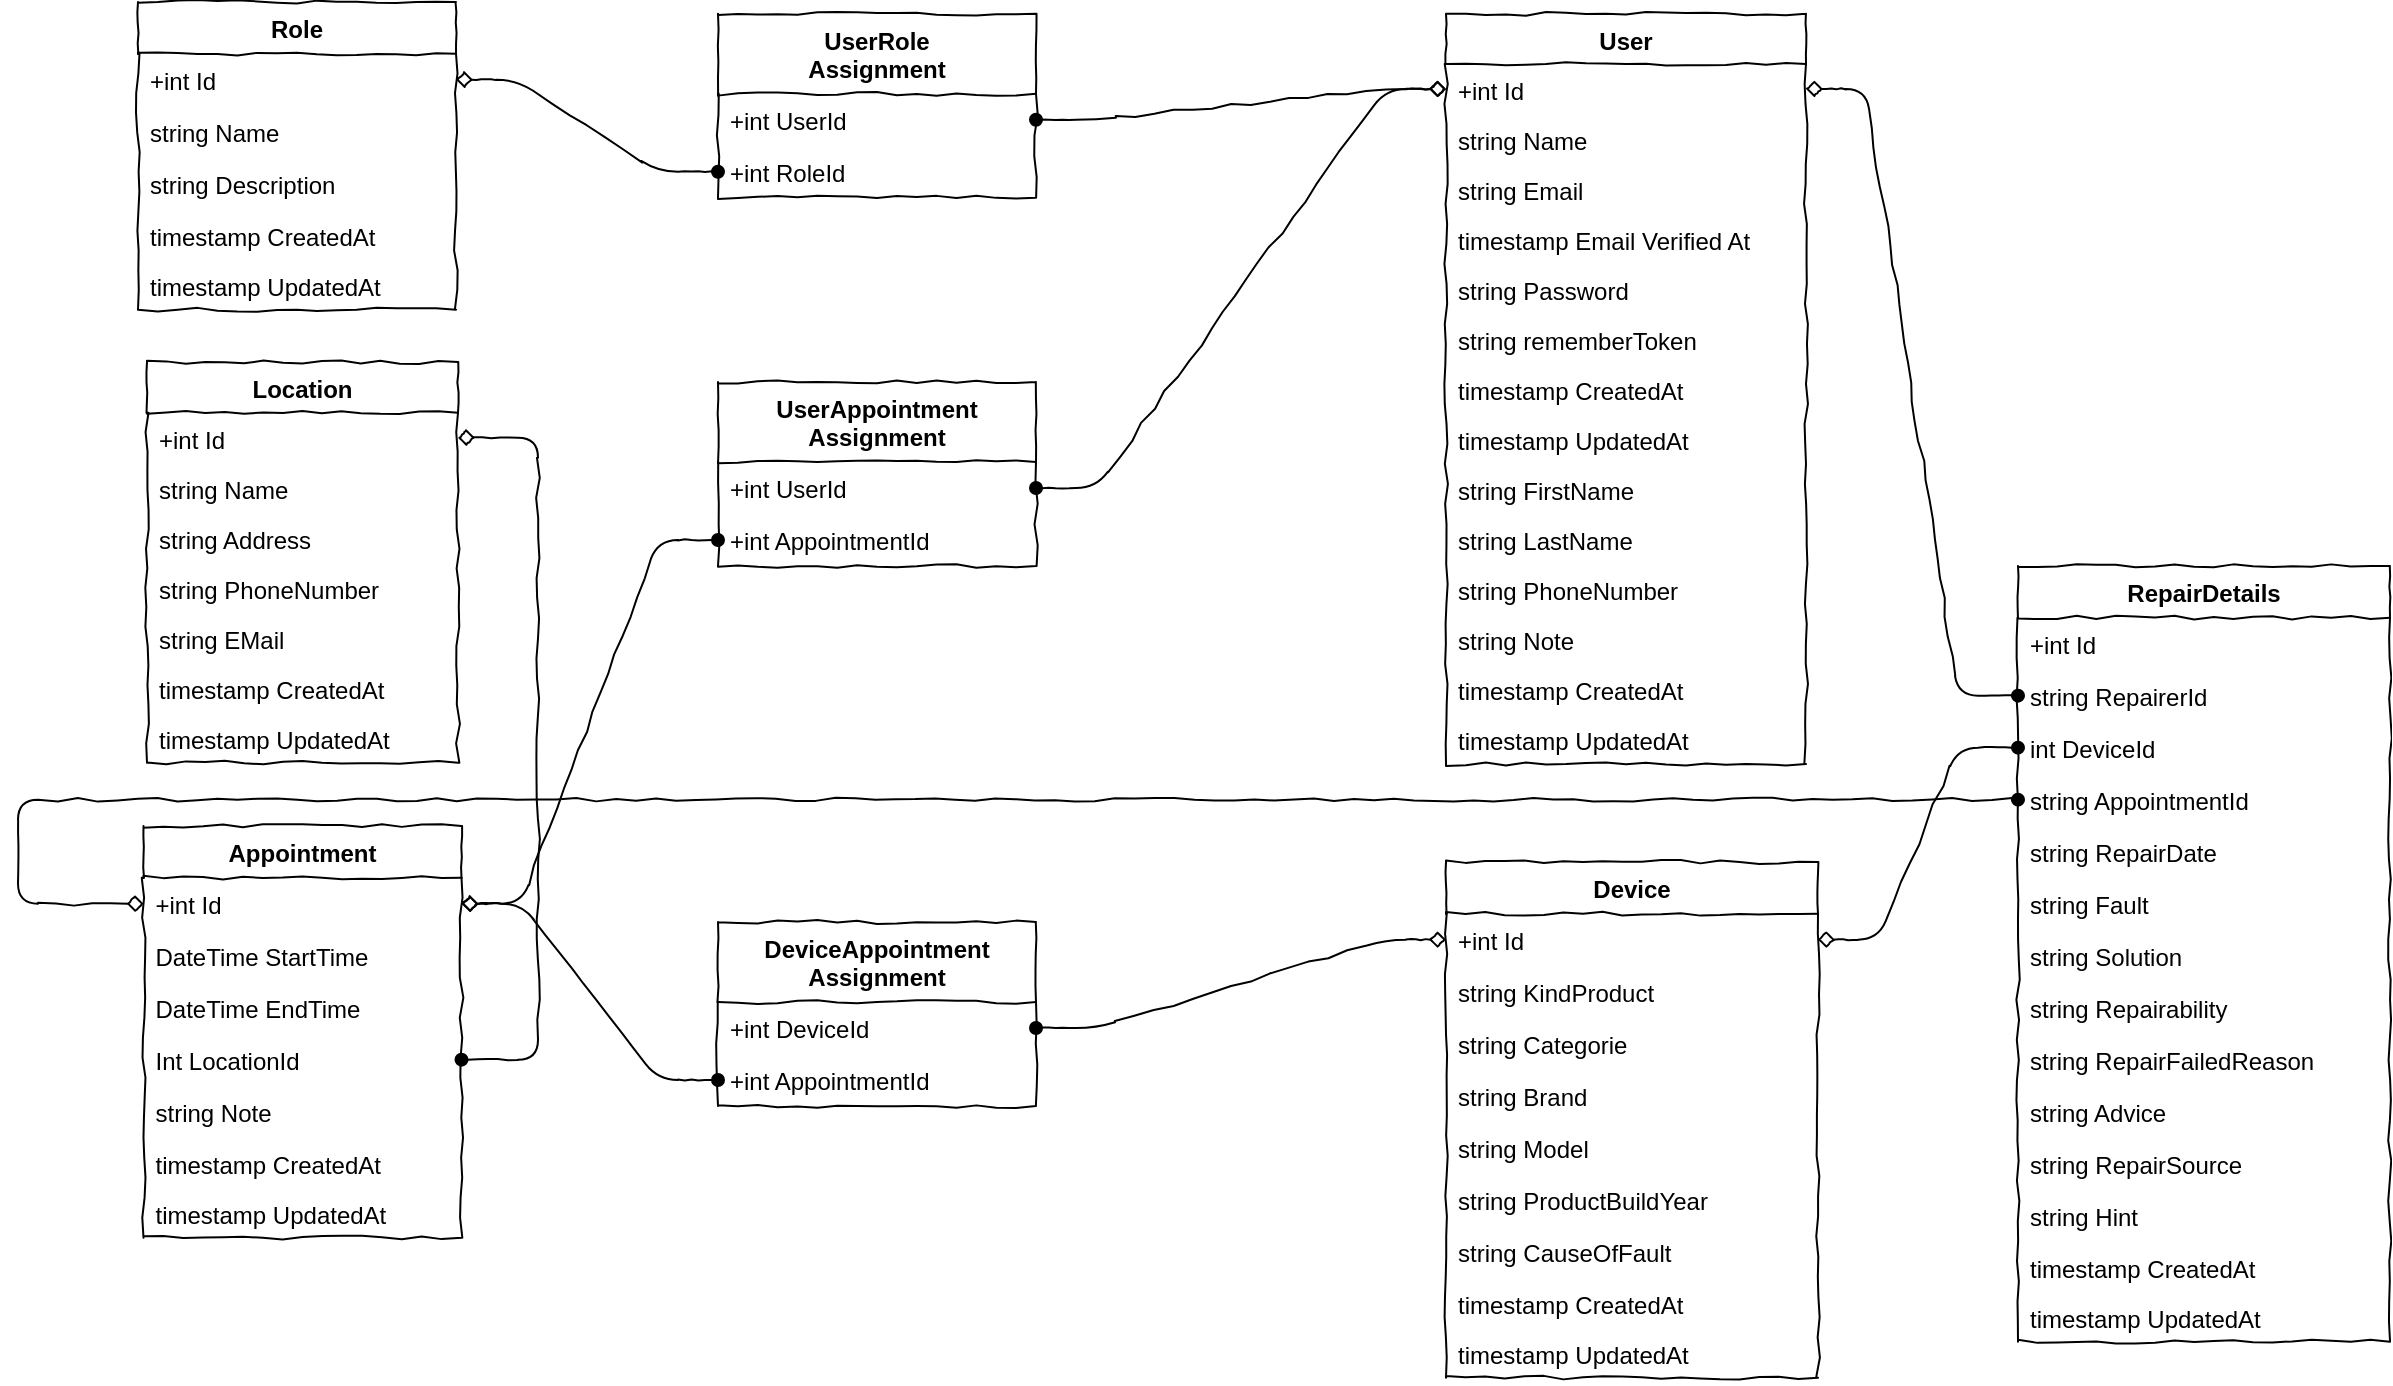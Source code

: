 <mxfile>
    <diagram name="Seite-1" id="6BgWs389JJTcCeiWw3PB">
        <mxGraphModel dx="1794" dy="551" grid="1" gridSize="10" guides="1" tooltips="1" connect="1" arrows="1" fold="1" page="1" pageScale="1" pageWidth="827" pageHeight="1169" math="0" shadow="0">
            <root>
                <mxCell id="0"/>
                <mxCell id="1" parent="0"/>
                <mxCell id="2" value="User" style="swimlane;fontStyle=1;align=center;verticalAlign=top;childLayout=stackLayout;horizontal=1;startSize=25.067;horizontalStack=0;resizeParent=1;resizeParentMax=0;resizeLast=0;collapsible=0;marginBottom=0;comic=1;" parent="1" vertex="1">
                    <mxGeometry x="324" y="65.91" width="180" height="375.067" as="geometry"/>
                </mxCell>
                <mxCell id="3" value="+int Id" style="text;strokeColor=none;fillColor=none;align=left;verticalAlign=top;spacingLeft=4;spacingRight=4;overflow=hidden;rotatable=0;points=[[0,0.5],[1,0.5]];portConstraint=eastwest;comic=1;" parent="2" vertex="1">
                    <mxGeometry y="25.067" width="180" height="25" as="geometry"/>
                </mxCell>
                <mxCell id="4" value="string Name" style="text;strokeColor=none;fillColor=none;align=left;verticalAlign=top;spacingLeft=4;spacingRight=4;overflow=hidden;rotatable=0;points=[[0,0.5],[1,0.5]];portConstraint=eastwest;comic=1;" parent="2" vertex="1">
                    <mxGeometry y="50.067" width="180" height="25" as="geometry"/>
                </mxCell>
                <mxCell id="5" value="string Email" style="text;strokeColor=none;fillColor=none;align=left;verticalAlign=top;spacingLeft=4;spacingRight=4;overflow=hidden;rotatable=0;points=[[0,0.5],[1,0.5]];portConstraint=eastwest;comic=1;" parent="2" vertex="1">
                    <mxGeometry y="75.067" width="180" height="25" as="geometry"/>
                </mxCell>
                <mxCell id="6" value="timestamp Email Verified At" style="text;strokeColor=none;fillColor=none;align=left;verticalAlign=top;spacingLeft=4;spacingRight=4;overflow=hidden;rotatable=0;points=[[0,0.5],[1,0.5]];portConstraint=eastwest;comic=1;" parent="2" vertex="1">
                    <mxGeometry y="100.067" width="180" height="25" as="geometry"/>
                </mxCell>
                <mxCell id="7" value="string Password" style="text;strokeColor=none;fillColor=none;align=left;verticalAlign=top;spacingLeft=4;spacingRight=4;overflow=hidden;rotatable=0;points=[[0,0.5],[1,0.5]];portConstraint=eastwest;comic=1;" parent="2" vertex="1">
                    <mxGeometry y="125.067" width="180" height="25" as="geometry"/>
                </mxCell>
                <mxCell id="8" value="string rememberToken" style="text;strokeColor=none;fillColor=none;align=left;verticalAlign=top;spacingLeft=4;spacingRight=4;overflow=hidden;rotatable=0;points=[[0,0.5],[1,0.5]];portConstraint=eastwest;comic=1;" parent="2" vertex="1">
                    <mxGeometry y="150.067" width="180" height="25" as="geometry"/>
                </mxCell>
                <mxCell id="9" value="timestamp CreatedAt" style="text;strokeColor=none;fillColor=none;align=left;verticalAlign=top;spacingLeft=4;spacingRight=4;overflow=hidden;rotatable=0;points=[[0,0.5],[1,0.5]];portConstraint=eastwest;comic=1;" parent="2" vertex="1">
                    <mxGeometry y="175.067" width="180" height="25" as="geometry"/>
                </mxCell>
                <mxCell id="110" value="timestamp UpdatedAt" style="text;strokeColor=none;fillColor=none;align=left;verticalAlign=top;spacingLeft=4;spacingRight=4;overflow=hidden;rotatable=0;points=[[0,0.5],[1,0.5]];portConstraint=eastwest;comic=1;" parent="2" vertex="1">
                    <mxGeometry y="200.067" width="180" height="25" as="geometry"/>
                </mxCell>
                <mxCell id="111" value="string FirstName" style="text;strokeColor=none;fillColor=none;align=left;verticalAlign=top;spacingLeft=4;spacingRight=4;overflow=hidden;rotatable=0;points=[[0,0.5],[1,0.5]];portConstraint=eastwest;comic=1;" parent="2" vertex="1">
                    <mxGeometry y="225.067" width="180" height="25" as="geometry"/>
                </mxCell>
                <mxCell id="112" value="string LastName" style="text;strokeColor=none;fillColor=none;align=left;verticalAlign=top;spacingLeft=4;spacingRight=4;overflow=hidden;rotatable=0;points=[[0,0.5],[1,0.5]];portConstraint=eastwest;comic=1;" parent="2" vertex="1">
                    <mxGeometry y="250.067" width="180" height="25" as="geometry"/>
                </mxCell>
                <mxCell id="140" value="string PhoneNumber" style="text;strokeColor=none;fillColor=none;align=left;verticalAlign=top;spacingLeft=4;spacingRight=4;overflow=hidden;rotatable=0;points=[[0,0.5],[1,0.5]];portConstraint=eastwest;comic=1;" parent="2" vertex="1">
                    <mxGeometry y="275.067" width="180" height="25" as="geometry"/>
                </mxCell>
                <mxCell id="113" value="string Note" style="text;strokeColor=none;fillColor=none;align=left;verticalAlign=top;spacingLeft=4;spacingRight=4;overflow=hidden;rotatable=0;points=[[0,0.5],[1,0.5]];portConstraint=eastwest;comic=1;" parent="2" vertex="1">
                    <mxGeometry y="300.067" width="180" height="25" as="geometry"/>
                </mxCell>
                <mxCell id="209" value="timestamp CreatedAt" style="text;strokeColor=none;fillColor=none;align=left;verticalAlign=top;spacingLeft=4;spacingRight=4;overflow=hidden;rotatable=0;points=[[0,0.5],[1,0.5]];portConstraint=eastwest;comic=1;" vertex="1" parent="2">
                    <mxGeometry y="325.067" width="180" height="25" as="geometry"/>
                </mxCell>
                <mxCell id="210" value="timestamp UpdatedAt" style="text;strokeColor=none;fillColor=none;align=left;verticalAlign=top;spacingLeft=4;spacingRight=4;overflow=hidden;rotatable=0;points=[[0,0.5],[1,0.5]];portConstraint=eastwest;comic=1;" vertex="1" parent="2">
                    <mxGeometry y="350.067" width="180" height="25" as="geometry"/>
                </mxCell>
                <mxCell id="10" value="Location" style="swimlane;fontStyle=1;align=center;verticalAlign=top;childLayout=stackLayout;horizontal=1;startSize=25.385;horizontalStack=0;resizeParent=1;resizeParentMax=0;resizeLast=0;collapsible=0;marginBottom=0;comic=1;" parent="1" vertex="1">
                    <mxGeometry x="-325.5" y="240" width="155.5" height="200.385" as="geometry"/>
                </mxCell>
                <mxCell id="11" value="+int Id" style="text;strokeColor=none;fillColor=none;align=left;verticalAlign=top;spacingLeft=4;spacingRight=4;overflow=hidden;rotatable=0;points=[[0,0.5],[1,0.5]];portConstraint=eastwest;comic=1;" parent="10" vertex="1">
                    <mxGeometry y="25.385" width="155.5" height="25" as="geometry"/>
                </mxCell>
                <mxCell id="12" value="string Name" style="text;strokeColor=none;fillColor=none;align=left;verticalAlign=top;spacingLeft=4;spacingRight=4;overflow=hidden;rotatable=0;points=[[0,0.5],[1,0.5]];portConstraint=eastwest;comic=1;" parent="10" vertex="1">
                    <mxGeometry y="50.385" width="155.5" height="25" as="geometry"/>
                </mxCell>
                <mxCell id="13" value="string Address" style="text;strokeColor=none;fillColor=none;align=left;verticalAlign=top;spacingLeft=4;spacingRight=4;overflow=hidden;rotatable=0;points=[[0,0.5],[1,0.5]];portConstraint=eastwest;comic=1;" parent="10" vertex="1">
                    <mxGeometry y="75.385" width="155.5" height="25" as="geometry"/>
                </mxCell>
                <mxCell id="14" value="string PhoneNumber" style="text;strokeColor=none;fillColor=none;align=left;verticalAlign=top;spacingLeft=4;spacingRight=4;overflow=hidden;rotatable=0;points=[[0,0.5],[1,0.5]];portConstraint=eastwest;comic=1;" parent="10" vertex="1">
                    <mxGeometry y="100.385" width="155.5" height="25" as="geometry"/>
                </mxCell>
                <mxCell id="15" value="string EMail" style="text;strokeColor=none;fillColor=none;align=left;verticalAlign=top;spacingLeft=4;spacingRight=4;overflow=hidden;rotatable=0;points=[[0,0.5],[1,0.5]];portConstraint=eastwest;comic=1;" parent="10" vertex="1">
                    <mxGeometry y="125.385" width="155.5" height="25" as="geometry"/>
                </mxCell>
                <mxCell id="201" value="timestamp CreatedAt" style="text;strokeColor=none;fillColor=none;align=left;verticalAlign=top;spacingLeft=4;spacingRight=4;overflow=hidden;rotatable=0;points=[[0,0.5],[1,0.5]];portConstraint=eastwest;comic=1;" vertex="1" parent="10">
                    <mxGeometry y="150.385" width="155.5" height="25" as="geometry"/>
                </mxCell>
                <mxCell id="203" value="timestamp UpdatedAt" style="text;strokeColor=none;fillColor=none;align=left;verticalAlign=top;spacingLeft=4;spacingRight=4;overflow=hidden;rotatable=0;points=[[0,0.5],[1,0.5]];portConstraint=eastwest;comic=1;" vertex="1" parent="10">
                    <mxGeometry y="175.385" width="155.5" height="25" as="geometry"/>
                </mxCell>
                <mxCell id="17" value="Appointment" style="swimlane;fontStyle=1;align=center;verticalAlign=top;childLayout=stackLayout;horizontal=1;startSize=25.818;horizontalStack=0;resizeParent=1;resizeParentMax=0;resizeLast=0;collapsible=0;marginBottom=0;comic=1;" parent="1" vertex="1">
                    <mxGeometry x="-327.25" y="472" width="159" height="205.818" as="geometry"/>
                </mxCell>
                <mxCell id="18" value="+int Id" style="text;strokeColor=none;fillColor=none;align=left;verticalAlign=top;spacingLeft=4;spacingRight=4;overflow=hidden;rotatable=0;points=[[0,0.5],[1,0.5]];portConstraint=eastwest;comic=1;" parent="17" vertex="1">
                    <mxGeometry y="25.818" width="159" height="26" as="geometry"/>
                </mxCell>
                <mxCell id="19" value="DateTime StartTime" style="text;strokeColor=none;fillColor=none;align=left;verticalAlign=top;spacingLeft=4;spacingRight=4;overflow=hidden;rotatable=0;points=[[0,0.5],[1,0.5]];portConstraint=eastwest;comic=1;" parent="17" vertex="1">
                    <mxGeometry y="51.818" width="159" height="26" as="geometry"/>
                </mxCell>
                <mxCell id="20" value="DateTime EndTime" style="text;strokeColor=none;fillColor=none;align=left;verticalAlign=top;spacingLeft=4;spacingRight=4;overflow=hidden;rotatable=0;points=[[0,0.5],[1,0.5]];portConstraint=eastwest;comic=1;" parent="17" vertex="1">
                    <mxGeometry y="77.818" width="159" height="26" as="geometry"/>
                </mxCell>
                <mxCell id="21" value="Int LocationId" style="text;strokeColor=none;fillColor=none;align=left;verticalAlign=top;spacingLeft=4;spacingRight=4;overflow=hidden;rotatable=0;points=[[0,0.5],[1,0.5]];portConstraint=eastwest;comic=1;" parent="17" vertex="1">
                    <mxGeometry y="103.818" width="159" height="26" as="geometry"/>
                </mxCell>
                <mxCell id="38" value="string Note" style="text;strokeColor=none;fillColor=none;align=left;verticalAlign=top;spacingLeft=4;spacingRight=4;overflow=hidden;rotatable=0;points=[[0,0.5],[1,0.5]];portConstraint=eastwest;comic=1;" parent="17" vertex="1">
                    <mxGeometry y="129.818" width="159" height="26" as="geometry"/>
                </mxCell>
                <mxCell id="204" value="timestamp CreatedAt" style="text;strokeColor=none;fillColor=none;align=left;verticalAlign=top;spacingLeft=4;spacingRight=4;overflow=hidden;rotatable=0;points=[[0,0.5],[1,0.5]];portConstraint=eastwest;comic=1;" vertex="1" parent="17">
                    <mxGeometry y="155.818" width="159" height="25" as="geometry"/>
                </mxCell>
                <mxCell id="202" value="timestamp UpdatedAt" style="text;strokeColor=none;fillColor=none;align=left;verticalAlign=top;spacingLeft=4;spacingRight=4;overflow=hidden;rotatable=0;points=[[0,0.5],[1,0.5]];portConstraint=eastwest;comic=1;" vertex="1" parent="17">
                    <mxGeometry y="180.818" width="159" height="25" as="geometry"/>
                </mxCell>
                <mxCell id="33" value="Device" style="swimlane;fontStyle=1;align=center;verticalAlign=top;childLayout=stackLayout;horizontal=1;startSize=25.818;horizontalStack=0;resizeParent=1;resizeParentMax=0;resizeLast=0;collapsible=0;marginBottom=0;comic=1;" parent="1" vertex="1">
                    <mxGeometry x="324" y="490" width="186" height="257.818" as="geometry"/>
                </mxCell>
                <mxCell id="34" value="+int Id" style="text;strokeColor=none;fillColor=none;align=left;verticalAlign=top;spacingLeft=4;spacingRight=4;overflow=hidden;rotatable=0;points=[[0,0.5],[1,0.5]];portConstraint=eastwest;comic=1;" parent="33" vertex="1">
                    <mxGeometry y="25.818" width="186" height="26" as="geometry"/>
                </mxCell>
                <mxCell id="35" value="string KindProduct" style="text;strokeColor=none;fillColor=none;align=left;verticalAlign=top;spacingLeft=4;spacingRight=4;overflow=hidden;rotatable=0;points=[[0,0.5],[1,0.5]];portConstraint=eastwest;comic=1;" parent="33" vertex="1">
                    <mxGeometry y="51.818" width="186" height="26" as="geometry"/>
                </mxCell>
                <mxCell id="36" value="string Categorie" style="text;strokeColor=none;fillColor=none;align=left;verticalAlign=top;spacingLeft=4;spacingRight=4;overflow=hidden;rotatable=0;points=[[0,0.5],[1,0.5]];portConstraint=eastwest;comic=1;" parent="33" vertex="1">
                    <mxGeometry y="77.818" width="186" height="26" as="geometry"/>
                </mxCell>
                <mxCell id="37" value="string Brand" style="text;strokeColor=none;fillColor=none;align=left;verticalAlign=top;spacingLeft=4;spacingRight=4;overflow=hidden;rotatable=0;points=[[0,0.5],[1,0.5]];portConstraint=eastwest;comic=1;" parent="33" vertex="1">
                    <mxGeometry y="103.818" width="186" height="26" as="geometry"/>
                </mxCell>
                <mxCell id="40" value="string Model" style="text;strokeColor=none;fillColor=none;align=left;verticalAlign=top;spacingLeft=4;spacingRight=4;overflow=hidden;rotatable=0;points=[[0,0.5],[1,0.5]];portConstraint=eastwest;comic=1;" parent="33" vertex="1">
                    <mxGeometry y="129.818" width="186" height="26" as="geometry"/>
                </mxCell>
                <mxCell id="39" value="string ProductBuildYear" style="text;strokeColor=none;fillColor=none;align=left;verticalAlign=top;spacingLeft=4;spacingRight=4;overflow=hidden;rotatable=0;points=[[0,0.5],[1,0.5]];portConstraint=eastwest;comic=1;" parent="33" vertex="1">
                    <mxGeometry y="155.818" width="186" height="26" as="geometry"/>
                </mxCell>
                <mxCell id="41" value="string CauseOfFault" style="text;strokeColor=none;fillColor=none;align=left;verticalAlign=top;spacingLeft=4;spacingRight=4;overflow=hidden;rotatable=0;points=[[0,0.5],[1,0.5]];portConstraint=eastwest;comic=1;" parent="33" vertex="1">
                    <mxGeometry y="181.818" width="186" height="26" as="geometry"/>
                </mxCell>
                <mxCell id="208" value="timestamp CreatedAt" style="text;strokeColor=none;fillColor=none;align=left;verticalAlign=top;spacingLeft=4;spacingRight=4;overflow=hidden;rotatable=0;points=[[0,0.5],[1,0.5]];portConstraint=eastwest;comic=1;" vertex="1" parent="33">
                    <mxGeometry y="207.818" width="186" height="25" as="geometry"/>
                </mxCell>
                <mxCell id="206" value="timestamp UpdatedAt" style="text;strokeColor=none;fillColor=none;align=left;verticalAlign=top;spacingLeft=4;spacingRight=4;overflow=hidden;rotatable=0;points=[[0,0.5],[1,0.5]];portConstraint=eastwest;comic=1;" vertex="1" parent="33">
                    <mxGeometry y="232.818" width="186" height="25" as="geometry"/>
                </mxCell>
                <mxCell id="47" value="DeviceAppointment&#10;Assignment" style="swimlane;fontStyle=1;align=center;verticalAlign=top;childLayout=stackLayout;horizontal=1;startSize=40;horizontalStack=0;resizeParent=1;resizeParentMax=0;resizeLast=0;collapsible=0;marginBottom=0;comic=1;" parent="1" vertex="1">
                    <mxGeometry x="-40" y="520" width="159" height="92" as="geometry"/>
                </mxCell>
                <mxCell id="49" value="+int DeviceId" style="text;strokeColor=none;fillColor=none;align=left;verticalAlign=top;spacingLeft=4;spacingRight=4;overflow=hidden;rotatable=0;points=[[0,0.5],[1,0.5]];portConstraint=eastwest;comic=1;" parent="47" vertex="1">
                    <mxGeometry y="40" width="159" height="26" as="geometry"/>
                </mxCell>
                <mxCell id="48" value="+int AppointmentId" style="text;strokeColor=none;fillColor=none;align=left;verticalAlign=top;spacingLeft=4;spacingRight=4;overflow=hidden;rotatable=0;points=[[0,0.5],[1,0.5]];portConstraint=eastwest;comic=1;" parent="47" vertex="1">
                    <mxGeometry y="66" width="159" height="26" as="geometry"/>
                </mxCell>
                <mxCell id="52" style="edgeStyle=entityRelationEdgeStyle;html=1;exitX=1;exitY=0.5;exitDx=0;exitDy=0;entryX=0;entryY=0.5;entryDx=0;entryDy=0;endArrow=diamond;endFill=0;startArrow=oval;startFill=1;comic=1;" parent="1" source="49" target="34" edge="1">
                    <mxGeometry relative="1" as="geometry"/>
                </mxCell>
                <mxCell id="53" style="edgeStyle=entityRelationEdgeStyle;html=1;exitX=1;exitY=0.5;exitDx=0;exitDy=0;startArrow=diamond;startFill=0;endArrow=oval;endFill=1;comic=1;" parent="1" source="18" target="48" edge="1">
                    <mxGeometry relative="1" as="geometry"/>
                </mxCell>
                <mxCell id="54" value="UserAppointment&#10;Assignment" style="swimlane;fontStyle=1;align=center;verticalAlign=top;childLayout=stackLayout;horizontal=1;startSize=40;horizontalStack=0;resizeParent=1;resizeParentMax=0;resizeLast=0;collapsible=0;marginBottom=0;comic=1;" parent="1" vertex="1">
                    <mxGeometry x="-40" y="250" width="159" height="92" as="geometry"/>
                </mxCell>
                <mxCell id="55" value="+int UserId" style="text;strokeColor=none;fillColor=none;align=left;verticalAlign=top;spacingLeft=4;spacingRight=4;overflow=hidden;rotatable=0;points=[[0,0.5],[1,0.5]];portConstraint=eastwest;comic=1;" parent="54" vertex="1">
                    <mxGeometry y="40" width="159" height="26" as="geometry"/>
                </mxCell>
                <mxCell id="56" value="+int AppointmentId" style="text;strokeColor=none;fillColor=none;align=left;verticalAlign=top;spacingLeft=4;spacingRight=4;overflow=hidden;rotatable=0;points=[[0,0.5],[1,0.5]];portConstraint=eastwest;comic=1;" parent="54" vertex="1">
                    <mxGeometry y="66" width="159" height="26" as="geometry"/>
                </mxCell>
                <mxCell id="60" style="edgeStyle=entityRelationEdgeStyle;html=1;exitX=1;exitY=0.5;exitDx=0;exitDy=0;entryX=0;entryY=0.5;entryDx=0;entryDy=0;startArrow=diamond;startFill=0;endArrow=oval;endFill=1;comic=1;" parent="1" source="18" target="56" edge="1">
                    <mxGeometry relative="1" as="geometry"/>
                </mxCell>
                <mxCell id="129" value="Role" style="swimlane;fontStyle=1;align=center;verticalAlign=top;childLayout=stackLayout;horizontal=1;startSize=25.818;horizontalStack=0;resizeParent=1;resizeParentMax=0;resizeLast=0;collapsible=0;marginBottom=0;comic=1;" parent="1" vertex="1">
                    <mxGeometry x="-330" y="60" width="159" height="153.818" as="geometry"/>
                </mxCell>
                <mxCell id="130" value="+int Id" style="text;strokeColor=none;fillColor=none;align=left;verticalAlign=top;spacingLeft=4;spacingRight=4;overflow=hidden;rotatable=0;points=[[0,0.5],[1,0.5]];portConstraint=eastwest;comic=1;" parent="129" vertex="1">
                    <mxGeometry y="25.818" width="159" height="26" as="geometry"/>
                </mxCell>
                <mxCell id="131" value="string Name" style="text;strokeColor=none;fillColor=none;align=left;verticalAlign=top;spacingLeft=4;spacingRight=4;overflow=hidden;rotatable=0;points=[[0,0.5],[1,0.5]];portConstraint=eastwest;comic=1;" parent="129" vertex="1">
                    <mxGeometry y="51.818" width="159" height="26" as="geometry"/>
                </mxCell>
                <mxCell id="132" value="string Description" style="text;strokeColor=none;fillColor=none;align=left;verticalAlign=top;spacingLeft=4;spacingRight=4;overflow=hidden;rotatable=0;points=[[0,0.5],[1,0.5]];portConstraint=eastwest;comic=1;" parent="129" vertex="1">
                    <mxGeometry y="77.818" width="159" height="26" as="geometry"/>
                </mxCell>
                <mxCell id="211" value="timestamp CreatedAt" style="text;strokeColor=none;fillColor=none;align=left;verticalAlign=top;spacingLeft=4;spacingRight=4;overflow=hidden;rotatable=0;points=[[0,0.5],[1,0.5]];portConstraint=eastwest;comic=1;" vertex="1" parent="129">
                    <mxGeometry y="103.818" width="159" height="25" as="geometry"/>
                </mxCell>
                <mxCell id="212" value="timestamp UpdatedAt" style="text;strokeColor=none;fillColor=none;align=left;verticalAlign=top;spacingLeft=4;spacingRight=4;overflow=hidden;rotatable=0;points=[[0,0.5],[1,0.5]];portConstraint=eastwest;comic=1;" vertex="1" parent="129">
                    <mxGeometry y="128.818" width="159" height="25" as="geometry"/>
                </mxCell>
                <mxCell id="135" value="UserRole&#10;Assignment" style="swimlane;fontStyle=1;align=center;verticalAlign=top;childLayout=stackLayout;horizontal=1;startSize=40;horizontalStack=0;resizeParent=1;resizeParentMax=0;resizeLast=0;collapsible=0;marginBottom=0;comic=1;" parent="1" vertex="1">
                    <mxGeometry x="-40" y="65.91" width="159" height="92" as="geometry"/>
                </mxCell>
                <mxCell id="136" value="+int UserId" style="text;strokeColor=none;fillColor=none;align=left;verticalAlign=top;spacingLeft=4;spacingRight=4;overflow=hidden;rotatable=0;points=[[0,0.5],[1,0.5]];portConstraint=eastwest;comic=1;" parent="135" vertex="1">
                    <mxGeometry y="40" width="159" height="26" as="geometry"/>
                </mxCell>
                <mxCell id="137" value="+int RoleId" style="text;strokeColor=none;fillColor=none;align=left;verticalAlign=top;spacingLeft=4;spacingRight=4;overflow=hidden;rotatable=0;points=[[0,0.5],[1,0.5]];portConstraint=eastwest;comic=1;" parent="135" vertex="1">
                    <mxGeometry y="66" width="159" height="26" as="geometry"/>
                </mxCell>
                <mxCell id="138" style="edgeStyle=entityRelationEdgeStyle;html=1;exitX=1;exitY=0.5;exitDx=0;exitDy=0;entryX=0;entryY=0.5;entryDx=0;entryDy=0;endArrow=diamond;endFill=0;startArrow=oval;startFill=1;comic=1;" parent="1" source="136" target="3" edge="1">
                    <mxGeometry relative="1" as="geometry"/>
                </mxCell>
                <mxCell id="139" style="edgeStyle=entityRelationEdgeStyle;html=1;exitX=0;exitY=0.5;exitDx=0;exitDy=0;entryX=1;entryY=0.5;entryDx=0;entryDy=0;startArrow=oval;startFill=1;endArrow=diamond;endFill=0;comic=1;" parent="1" source="137" target="130" edge="1">
                    <mxGeometry relative="1" as="geometry"/>
                </mxCell>
                <mxCell id="141" style="edgeStyle=entityRelationEdgeStyle;html=1;exitX=1;exitY=0.5;exitDx=0;exitDy=0;startArrow=oval;startFill=1;endArrow=diamond;endFill=0;entryX=0;entryY=0.5;entryDx=0;entryDy=0;comic=1;" parent="1" source="55" target="3" edge="1">
                    <mxGeometry relative="1" as="geometry">
                        <mxPoint x="320" y="103" as="targetPoint"/>
                    </mxGeometry>
                </mxCell>
                <mxCell id="182" style="edgeStyle=elbowEdgeStyle;html=1;exitX=1;exitY=0.5;exitDx=0;exitDy=0;startArrow=diamond;startFill=0;endArrow=oval;endFill=1;comic=1;sourcePortConstraint=west;targetPortConstraint=west;orthogonalLoop=0;anchorPointDirection=1;arcSize=20;jumpStyle=none;" parent="1" source="11" target="21" edge="1">
                    <mxGeometry relative="1" as="geometry">
                        <Array as="points">
                            <mxPoint x="-130" y="440"/>
                        </Array>
                    </mxGeometry>
                </mxCell>
                <mxCell id="183" value="RepairDetails" style="swimlane;fontStyle=1;align=center;verticalAlign=top;childLayout=stackLayout;horizontal=1;startSize=25.818;horizontalStack=0;resizeParent=1;resizeParentMax=0;resizeLast=0;collapsible=0;marginBottom=0;comic=1;" parent="1" vertex="1">
                    <mxGeometry x="610" y="342" width="186" height="387.818" as="geometry"/>
                </mxCell>
                <mxCell id="184" value="+int Id" style="text;strokeColor=none;fillColor=none;align=left;verticalAlign=top;spacingLeft=4;spacingRight=4;overflow=hidden;rotatable=0;points=[[0,0.5],[1,0.5]];portConstraint=eastwest;comic=1;" parent="183" vertex="1">
                    <mxGeometry y="25.818" width="186" height="26" as="geometry"/>
                </mxCell>
                <mxCell id="185" value="string RepairerId" style="text;strokeColor=none;fillColor=none;align=left;verticalAlign=top;spacingLeft=4;spacingRight=4;overflow=hidden;rotatable=0;points=[[0,0.5],[1,0.5]];portConstraint=eastwest;comic=1;" parent="183" vertex="1">
                    <mxGeometry y="51.818" width="186" height="26" as="geometry"/>
                </mxCell>
                <mxCell id="186" value="int DeviceId" style="text;strokeColor=none;fillColor=none;align=left;verticalAlign=top;spacingLeft=4;spacingRight=4;overflow=hidden;rotatable=0;points=[[0,0.5],[1,0.5]];portConstraint=eastwest;comic=1;" parent="183" vertex="1">
                    <mxGeometry y="77.818" width="186" height="26" as="geometry"/>
                </mxCell>
                <mxCell id="187" value="string AppointmentId" style="text;strokeColor=none;fillColor=none;align=left;verticalAlign=top;spacingLeft=4;spacingRight=4;overflow=hidden;rotatable=0;points=[[0,0.5],[1,0.5]];portConstraint=eastwest;comic=1;" parent="183" vertex="1">
                    <mxGeometry y="103.818" width="186" height="26" as="geometry"/>
                </mxCell>
                <mxCell id="188" value="string RepairDate" style="text;strokeColor=none;fillColor=none;align=left;verticalAlign=top;spacingLeft=4;spacingRight=4;overflow=hidden;rotatable=0;points=[[0,0.5],[1,0.5]];portConstraint=eastwest;comic=1;" parent="183" vertex="1">
                    <mxGeometry y="129.818" width="186" height="26" as="geometry"/>
                </mxCell>
                <mxCell id="189" value="string Fault" style="text;strokeColor=none;fillColor=none;align=left;verticalAlign=top;spacingLeft=4;spacingRight=4;overflow=hidden;rotatable=0;points=[[0,0.5],[1,0.5]];portConstraint=eastwest;comic=1;" parent="183" vertex="1">
                    <mxGeometry y="155.818" width="186" height="26" as="geometry"/>
                </mxCell>
                <mxCell id="190" value="string Solution" style="text;strokeColor=none;fillColor=none;align=left;verticalAlign=top;spacingLeft=4;spacingRight=4;overflow=hidden;rotatable=0;points=[[0,0.5],[1,0.5]];portConstraint=eastwest;comic=1;" parent="183" vertex="1">
                    <mxGeometry y="181.818" width="186" height="26" as="geometry"/>
                </mxCell>
                <mxCell id="191" value="string Repairability" style="text;strokeColor=none;fillColor=none;align=left;verticalAlign=top;spacingLeft=4;spacingRight=4;overflow=hidden;rotatable=0;points=[[0,0.5],[1,0.5]];portConstraint=eastwest;comic=1;" parent="183" vertex="1">
                    <mxGeometry y="207.818" width="186" height="26" as="geometry"/>
                </mxCell>
                <mxCell id="192" value="string RepairFailedReason" style="text;strokeColor=none;fillColor=none;align=left;verticalAlign=top;spacingLeft=4;spacingRight=4;overflow=hidden;rotatable=0;points=[[0,0.5],[1,0.5]];portConstraint=eastwest;comic=1;" parent="183" vertex="1">
                    <mxGeometry y="233.818" width="186" height="26" as="geometry"/>
                </mxCell>
                <mxCell id="193" value="string Advice" style="text;strokeColor=none;fillColor=none;align=left;verticalAlign=top;spacingLeft=4;spacingRight=4;overflow=hidden;rotatable=0;points=[[0,0.5],[1,0.5]];portConstraint=eastwest;comic=1;" parent="183" vertex="1">
                    <mxGeometry y="259.818" width="186" height="26" as="geometry"/>
                </mxCell>
                <mxCell id="194" value="string RepairSource" style="text;strokeColor=none;fillColor=none;align=left;verticalAlign=top;spacingLeft=4;spacingRight=4;overflow=hidden;rotatable=0;points=[[0,0.5],[1,0.5]];portConstraint=eastwest;comic=1;" parent="183" vertex="1">
                    <mxGeometry y="285.818" width="186" height="26" as="geometry"/>
                </mxCell>
                <mxCell id="195" value="string Hint" style="text;strokeColor=none;fillColor=none;align=left;verticalAlign=top;spacingLeft=4;spacingRight=4;overflow=hidden;rotatable=0;points=[[0,0.5],[1,0.5]];portConstraint=eastwest;comic=1;" parent="183" vertex="1">
                    <mxGeometry y="311.818" width="186" height="26" as="geometry"/>
                </mxCell>
                <mxCell id="205" value="timestamp CreatedAt" style="text;strokeColor=none;fillColor=none;align=left;verticalAlign=top;spacingLeft=4;spacingRight=4;overflow=hidden;rotatable=0;points=[[0,0.5],[1,0.5]];portConstraint=eastwest;comic=1;" vertex="1" parent="183">
                    <mxGeometry y="337.818" width="186" height="25" as="geometry"/>
                </mxCell>
                <mxCell id="207" value="timestamp UpdatedAt" style="text;strokeColor=none;fillColor=none;align=left;verticalAlign=top;spacingLeft=4;spacingRight=4;overflow=hidden;rotatable=0;points=[[0,0.5],[1,0.5]];portConstraint=eastwest;comic=1;" vertex="1" parent="183">
                    <mxGeometry y="362.818" width="186" height="25" as="geometry"/>
                </mxCell>
                <mxCell id="196" style="edgeStyle=entityRelationEdgeStyle;html=1;exitX=0;exitY=0.5;exitDx=0;exitDy=0;entryX=1;entryY=0.5;entryDx=0;entryDy=0;endArrow=diamond;endFill=0;startArrow=oval;startFill=1;comic=1;" edge="1" parent="1" source="185" target="3">
                    <mxGeometry relative="1" as="geometry"/>
                </mxCell>
                <mxCell id="197" style="edgeStyle=entityRelationEdgeStyle;html=1;exitX=0;exitY=0.5;exitDx=0;exitDy=0;entryX=1;entryY=0.5;entryDx=0;entryDy=0;startArrow=oval;startFill=1;endArrow=diamond;endFill=0;comic=1;" edge="1" parent="1" source="186" target="34">
                    <mxGeometry relative="1" as="geometry"/>
                </mxCell>
                <mxCell id="198" style="edgeStyle=elbowEdgeStyle;html=1;exitX=0;exitY=0.5;exitDx=0;exitDy=0;startArrow=oval;startFill=1;endArrow=diamond;endFill=0;elbow=vertical;entryX=0;entryY=0.5;entryDx=0;entryDy=0;comic=1;" edge="1" parent="1" source="187" target="18">
                    <mxGeometry relative="1" as="geometry">
                        <Array as="points">
                            <mxPoint x="-390" y="640"/>
                            <mxPoint x="-500" y="550"/>
                            <mxPoint x="-50" y="640"/>
                            <mxPoint x="-450" y="590"/>
                            <mxPoint x="-330" y="500"/>
                            <mxPoint x="220" y="660"/>
                            <mxPoint x="-20" y="660"/>
                            <mxPoint x="-170" y="540"/>
                            <mxPoint x="190" y="660"/>
                            <mxPoint x="320" y="660"/>
                            <mxPoint x="-170" y="580"/>
                            <mxPoint x="540" y="480"/>
                            <mxPoint x="550" y="610"/>
                            <mxPoint x="200" y="660"/>
                        </Array>
                    </mxGeometry>
                </mxCell>
            </root>
        </mxGraphModel>
    </diagram>
</mxfile>